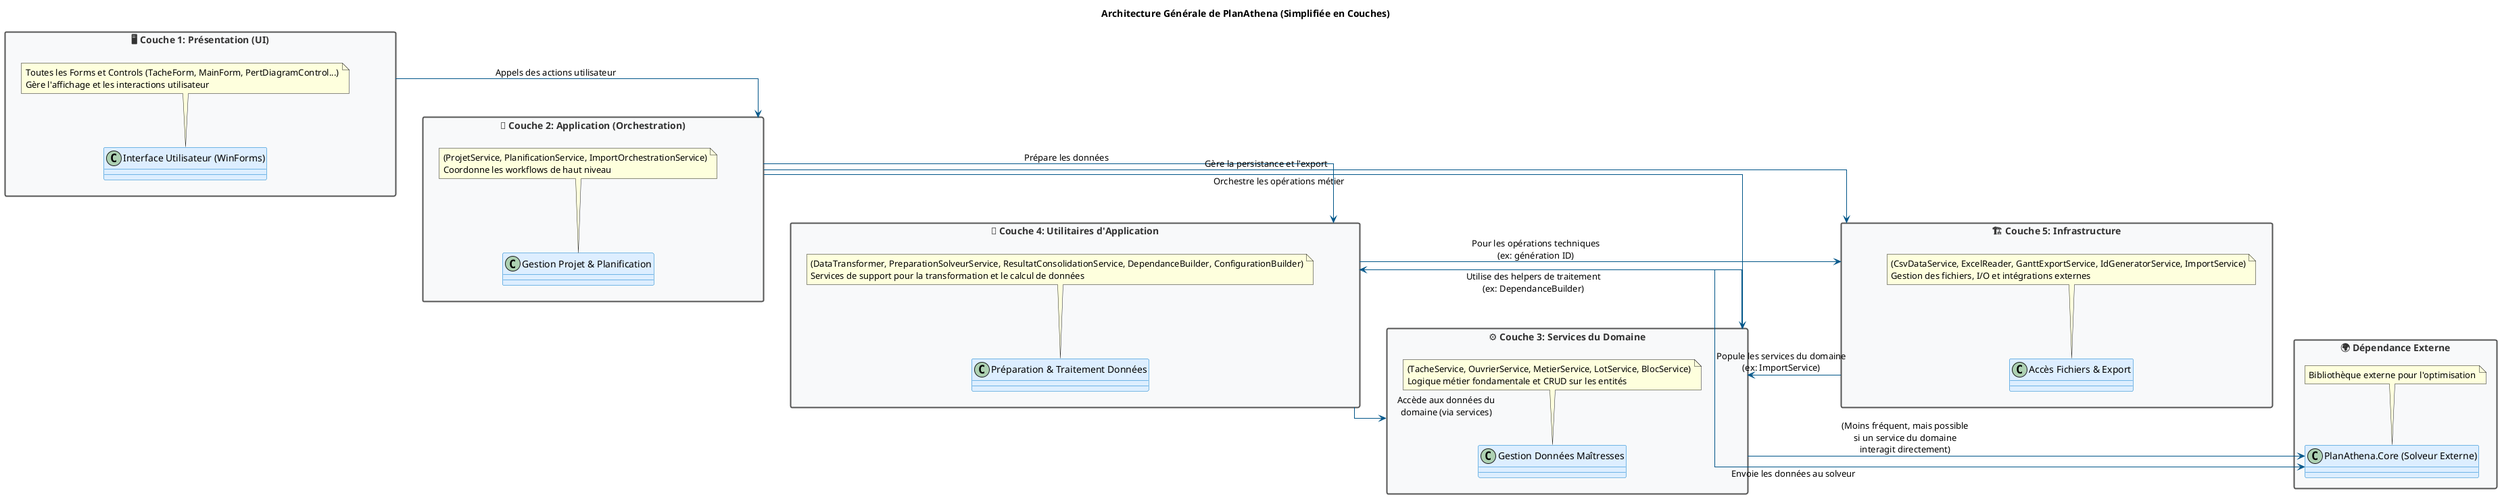 @startuml
' --- Configuration FORCÉE pour layout vertical ---
!define DIRECTION top to bottom direction

top to bottom direction
skinparam minClassWidth 180
skinparam maxMessageSize 200
skinparam packageStyle rectangle
skinparam linetype ortho
skinparam ranksep 80
skinparam nodesep 60

skinparam package {
  borderColor #555555
  borderThickness 2
  fontColor #333333
  backgroundColor #F8F9FA
}
skinparam class {
  borderColor #007ACC
  backgroundColor #DDEEFF
  arrowColor #005588
  shadowing false
}
title Architecture Générale de PlanAthena (Simplifiée en Couches)

' ================================================
' === COUCHE 1 : PRÉSENTATION (UI)             ===
' ================================================
package "🖥️ Couche 1: Présentation (UI)" as PresentationLayer {
  class "Interface Utilisateur (WinForms)" as UI_Forms
  note top of UI_Forms
    Toutes les Forms et Controls (TacheForm, MainForm, PertDiagramControl...)
    Gère l'affichage et les interactions utilisateur
  end note
}

' ================================================
' === COUCHE 2 : APPLICATION (Orchestration)   ===
' ================================================
package "🎯 Couche 2: Application (Orchestration)" as ApplicationLayer {
  class "Gestion Projet & Planification" as App_Orchestration
  note top of App_Orchestration
    (ProjetService, PlanificationService, ImportOrchestrationService)
    Coordonne les workflows de haut niveau
  end note
}

' ================================================
' === COUCHE 3 : SERVICES DU DOMAINE           ===
' ================================================
package "⚙️ Couche 3: Services du Domaine" as DomainServicesLayer {
  class "Gestion Données Maîtresses" as Domain_DataManagement
  note top of Domain_DataManagement
    (TacheService, OuvrierService, MetierService, LotService, BlocService)
    Logique métier fondamentale et CRUD sur les entités
  end note
}

' ================================================
' === COUCHE 4 : UTILITAIRES D'APPLICATION     ===
' ================================================
package "🔧 Couche 4: Utilitaires d'Application" as AppUtilitiesLayer {
  class "Préparation & Traitement Données" as App_DataProcessing
  note top of App_DataProcessing
    (DataTransformer, PreparationSolveurService, ResultatConsolidationService, DependanceBuilder, ConfigurationBuilder)
    Services de support pour la transformation et le calcul de données
  end note
}

' ================================================
' === COUCHE 5 : INFRASTRUCTURE                ===
' ================================================
package "🏗️ Couche 5: Infrastructure" as InfrastructureLayer {
  class "Accès Fichiers & Export" as Infra_DataAccess
  note top of Infra_DataAccess
    (CsvDataService, ExcelReader, GanttExportService, IdGeneratorService, ImportService)
    Gestion des fichiers, I/O et intégrations externes
  end note
}

' ================================================
' === DÉPENDANCE EXTERNE : PlanAthena.Core     ===
' ================================================
package "🌍 Dépendance Externe" as ExternalLayer {
  class "PlanAthena.Core (Solveur Externe)" as External_Solver
  note top of External_Solver
    Bibliothèque externe pour l'optimisation
  end note
}

' ================================================
' === RELATIONS ENTRE LES COUCHES              ===
' ================================================

PresentationLayer -down-> ApplicationLayer : Appels des actions utilisateur

ApplicationLayer -down-> DomainServicesLayer : Orchestre les opérations métier
ApplicationLayer -down-> AppUtilitiesLayer : Prépare les données
ApplicationLayer -down-> InfrastructureLayer : Gère la persistance et l'export

DomainServicesLayer -down-> AppUtilitiesLayer : Utilise des helpers de traitement (ex: DependanceBuilder)

AppUtilitiesLayer -down-> DomainServicesLayer : Accède aux données du domaine (via services)
AppUtilitiesLayer -down-> InfrastructureLayer : Pour les opérations techniques (ex: génération ID)
AppUtilitiesLayer --> External_Solver : Envoie les données au solveur

InfrastructureLayer -down-> DomainServicesLayer : Popule les services du domaine (ex: ImportService)

' Relations des couches inférieures entre elles ou vers des dépendances
DomainServicesLayer --> External_Solver : (Moins fréquent, mais possible si un service du domaine interagit directement)

' Relations vers les bibliothèques externes (implicites dans Infra_DataAccess)
' On pourrait ajouter:
' Infra_DataAccess --> CsvHelper
' Infra_DataAccess --> QuikGraph
' Infra_DataAccess --> Microsoft.Msagl
' Infra_DataAccess --> System.Text.Json

@enduml